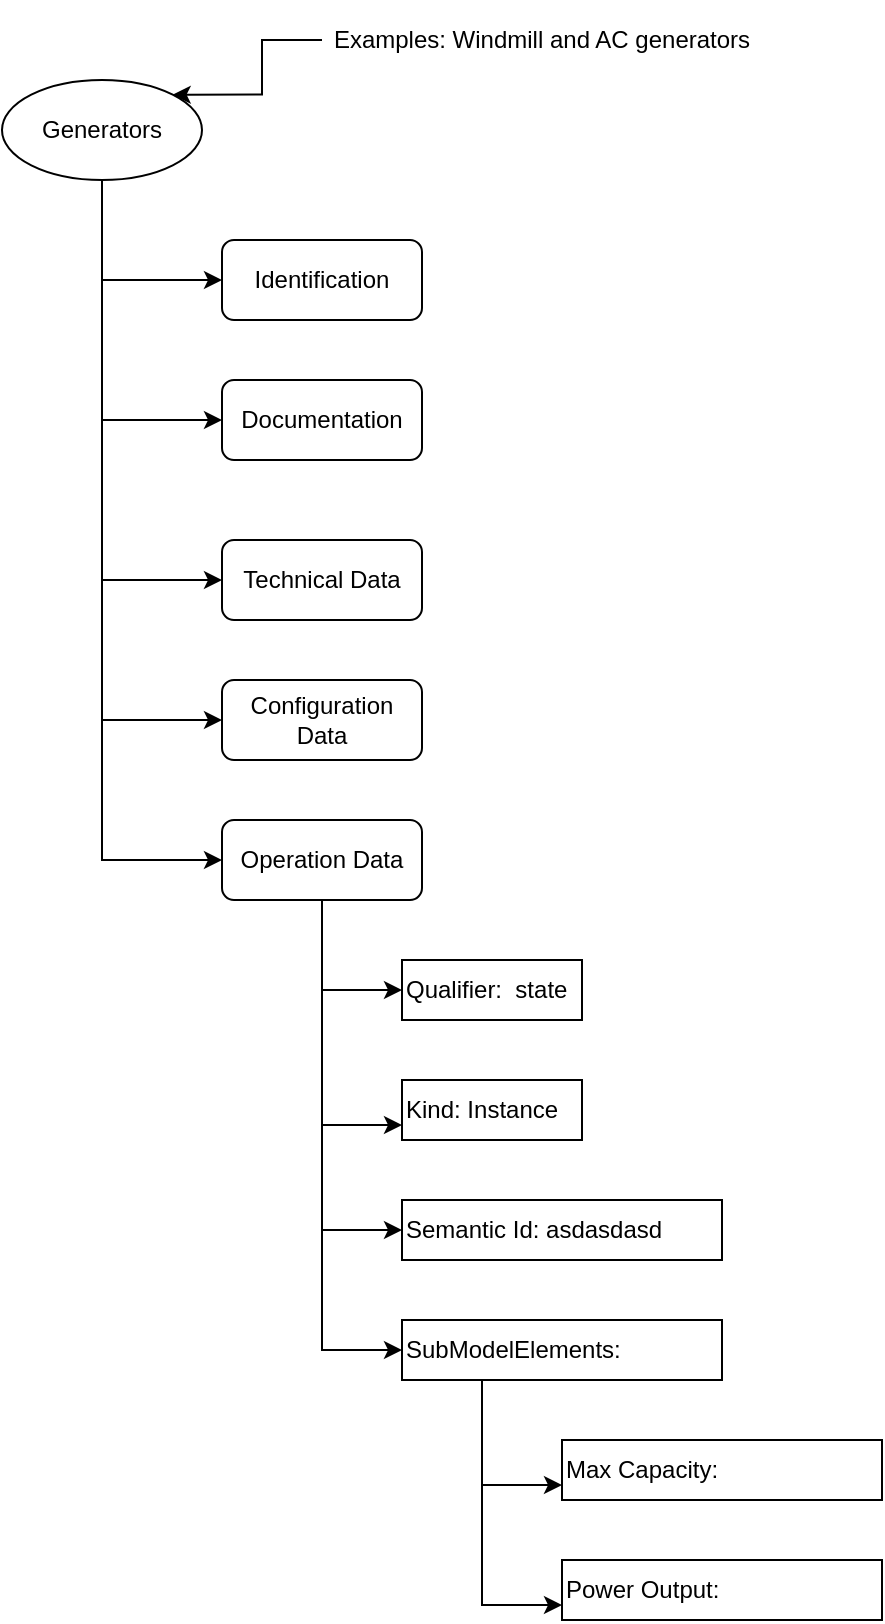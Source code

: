 <mxfile version="13.6.2" type="device"><diagram id="zv80WoO__7kiTTWxMIjm" name="Page-1"><mxGraphModel dx="1422" dy="822" grid="1" gridSize="10" guides="1" tooltips="1" connect="1" arrows="1" fold="1" page="1" pageScale="1" pageWidth="850" pageHeight="1100" math="0" shadow="0"><root><mxCell id="0"/><mxCell id="1" parent="0"/><mxCell id="67pwPuv0dFC2S8IbsT_--9" style="edgeStyle=orthogonalEdgeStyle;rounded=0;orthogonalLoop=1;jettySize=auto;html=1;exitX=0.5;exitY=1;exitDx=0;exitDy=0;entryX=0;entryY=0.5;entryDx=0;entryDy=0;" edge="1" parent="1" source="67pwPuv0dFC2S8IbsT_--1" target="67pwPuv0dFC2S8IbsT_--2"><mxGeometry relative="1" as="geometry"/></mxCell><mxCell id="67pwPuv0dFC2S8IbsT_--10" style="edgeStyle=orthogonalEdgeStyle;rounded=0;orthogonalLoop=1;jettySize=auto;html=1;exitX=0.5;exitY=1;exitDx=0;exitDy=0;entryX=0;entryY=0.5;entryDx=0;entryDy=0;" edge="1" parent="1" source="67pwPuv0dFC2S8IbsT_--1" target="67pwPuv0dFC2S8IbsT_--3"><mxGeometry relative="1" as="geometry"/></mxCell><mxCell id="67pwPuv0dFC2S8IbsT_--11" style="edgeStyle=orthogonalEdgeStyle;rounded=0;orthogonalLoop=1;jettySize=auto;html=1;exitX=0.5;exitY=1;exitDx=0;exitDy=0;entryX=0;entryY=0.5;entryDx=0;entryDy=0;" edge="1" parent="1" source="67pwPuv0dFC2S8IbsT_--1" target="67pwPuv0dFC2S8IbsT_--4"><mxGeometry relative="1" as="geometry"/></mxCell><mxCell id="67pwPuv0dFC2S8IbsT_--12" style="edgeStyle=orthogonalEdgeStyle;rounded=0;orthogonalLoop=1;jettySize=auto;html=1;exitX=0.5;exitY=1;exitDx=0;exitDy=0;entryX=0;entryY=0.5;entryDx=0;entryDy=0;" edge="1" parent="1" source="67pwPuv0dFC2S8IbsT_--1" target="67pwPuv0dFC2S8IbsT_--7"><mxGeometry relative="1" as="geometry"/></mxCell><mxCell id="67pwPuv0dFC2S8IbsT_--13" style="edgeStyle=orthogonalEdgeStyle;rounded=0;orthogonalLoop=1;jettySize=auto;html=1;exitX=0.5;exitY=1;exitDx=0;exitDy=0;entryX=0;entryY=0.5;entryDx=0;entryDy=0;" edge="1" parent="1" source="67pwPuv0dFC2S8IbsT_--1" target="67pwPuv0dFC2S8IbsT_--5"><mxGeometry relative="1" as="geometry"/></mxCell><mxCell id="67pwPuv0dFC2S8IbsT_--1" value="Generators" style="ellipse;whiteSpace=wrap;html=1;" vertex="1" parent="1"><mxGeometry x="120" y="80" width="100" height="50" as="geometry"/></mxCell><mxCell id="67pwPuv0dFC2S8IbsT_--2" value="Identification" style="rounded=1;whiteSpace=wrap;html=1;" vertex="1" parent="1"><mxGeometry x="230" y="160" width="100" height="40" as="geometry"/></mxCell><mxCell id="67pwPuv0dFC2S8IbsT_--3" value="Documentation" style="rounded=1;whiteSpace=wrap;html=1;" vertex="1" parent="1"><mxGeometry x="230" y="230" width="100" height="40" as="geometry"/></mxCell><mxCell id="67pwPuv0dFC2S8IbsT_--4" value="Technical Data" style="rounded=1;whiteSpace=wrap;html=1;" vertex="1" parent="1"><mxGeometry x="230" y="310" width="100" height="40" as="geometry"/></mxCell><mxCell id="67pwPuv0dFC2S8IbsT_--16" style="edgeStyle=orthogonalEdgeStyle;rounded=0;orthogonalLoop=1;jettySize=auto;html=1;entryX=0;entryY=0.5;entryDx=0;entryDy=0;" edge="1" parent="1" source="67pwPuv0dFC2S8IbsT_--5" target="67pwPuv0dFC2S8IbsT_--15"><mxGeometry relative="1" as="geometry"/></mxCell><mxCell id="67pwPuv0dFC2S8IbsT_--20" style="edgeStyle=orthogonalEdgeStyle;rounded=0;orthogonalLoop=1;jettySize=auto;html=1;exitX=0.5;exitY=1;exitDx=0;exitDy=0;entryX=0;entryY=0.75;entryDx=0;entryDy=0;" edge="1" parent="1" source="67pwPuv0dFC2S8IbsT_--5" target="67pwPuv0dFC2S8IbsT_--17"><mxGeometry relative="1" as="geometry"/></mxCell><mxCell id="67pwPuv0dFC2S8IbsT_--21" style="edgeStyle=orthogonalEdgeStyle;rounded=0;orthogonalLoop=1;jettySize=auto;html=1;exitX=0.5;exitY=1;exitDx=0;exitDy=0;entryX=0;entryY=0.5;entryDx=0;entryDy=0;" edge="1" parent="1" source="67pwPuv0dFC2S8IbsT_--5" target="67pwPuv0dFC2S8IbsT_--18"><mxGeometry relative="1" as="geometry"/></mxCell><mxCell id="67pwPuv0dFC2S8IbsT_--22" style="edgeStyle=orthogonalEdgeStyle;rounded=0;orthogonalLoop=1;jettySize=auto;html=1;exitX=0.5;exitY=1;exitDx=0;exitDy=0;entryX=0;entryY=0.5;entryDx=0;entryDy=0;" edge="1" parent="1" source="67pwPuv0dFC2S8IbsT_--5" target="67pwPuv0dFC2S8IbsT_--19"><mxGeometry relative="1" as="geometry"/></mxCell><mxCell id="67pwPuv0dFC2S8IbsT_--5" value="Operation Data" style="rounded=1;whiteSpace=wrap;html=1;" vertex="1" parent="1"><mxGeometry x="230" y="450" width="100" height="40" as="geometry"/></mxCell><mxCell id="67pwPuv0dFC2S8IbsT_--7" value="Configuration Data" style="rounded=1;whiteSpace=wrap;html=1;" vertex="1" parent="1"><mxGeometry x="230" y="380" width="100" height="40" as="geometry"/></mxCell><mxCell id="67pwPuv0dFC2S8IbsT_--15" value="Qualifier:&amp;nbsp; state" style="rounded=0;whiteSpace=wrap;html=1;align=left;" vertex="1" parent="1"><mxGeometry x="320" y="520" width="90" height="30" as="geometry"/></mxCell><mxCell id="67pwPuv0dFC2S8IbsT_--17" value="Kind: Instance" style="rounded=0;whiteSpace=wrap;html=1;align=left;" vertex="1" parent="1"><mxGeometry x="320" y="580" width="90" height="30" as="geometry"/></mxCell><mxCell id="67pwPuv0dFC2S8IbsT_--18" value="Semantic Id: asdasdasd" style="rounded=0;whiteSpace=wrap;html=1;align=left;" vertex="1" parent="1"><mxGeometry x="320" y="640" width="160" height="30" as="geometry"/></mxCell><mxCell id="67pwPuv0dFC2S8IbsT_--26" style="edgeStyle=orthogonalEdgeStyle;rounded=0;orthogonalLoop=1;jettySize=auto;html=1;exitX=0.25;exitY=1;exitDx=0;exitDy=0;entryX=0;entryY=0.75;entryDx=0;entryDy=0;" edge="1" parent="1" source="67pwPuv0dFC2S8IbsT_--19" target="67pwPuv0dFC2S8IbsT_--23"><mxGeometry relative="1" as="geometry"/></mxCell><mxCell id="67pwPuv0dFC2S8IbsT_--27" style="edgeStyle=orthogonalEdgeStyle;rounded=0;orthogonalLoop=1;jettySize=auto;html=1;exitX=0.25;exitY=1;exitDx=0;exitDy=0;entryX=0;entryY=0.75;entryDx=0;entryDy=0;" edge="1" parent="1" source="67pwPuv0dFC2S8IbsT_--19" target="67pwPuv0dFC2S8IbsT_--24"><mxGeometry relative="1" as="geometry"/></mxCell><mxCell id="67pwPuv0dFC2S8IbsT_--19" value="SubModelElements:" style="rounded=0;whiteSpace=wrap;html=1;align=left;" vertex="1" parent="1"><mxGeometry x="320" y="700" width="160" height="30" as="geometry"/></mxCell><mxCell id="67pwPuv0dFC2S8IbsT_--23" value="Max Capacity:" style="rounded=0;whiteSpace=wrap;html=1;align=left;" vertex="1" parent="1"><mxGeometry x="400" y="760" width="160" height="30" as="geometry"/></mxCell><mxCell id="67pwPuv0dFC2S8IbsT_--24" value="Power Output:" style="rounded=0;whiteSpace=wrap;html=1;align=left;" vertex="1" parent="1"><mxGeometry x="400" y="820" width="160" height="30" as="geometry"/></mxCell><mxCell id="67pwPuv0dFC2S8IbsT_--32" style="edgeStyle=orthogonalEdgeStyle;rounded=0;orthogonalLoop=1;jettySize=auto;html=1;entryX=1;entryY=0;entryDx=0;entryDy=0;" edge="1" parent="1" source="67pwPuv0dFC2S8IbsT_--31" target="67pwPuv0dFC2S8IbsT_--1"><mxGeometry relative="1" as="geometry"/></mxCell><mxCell id="67pwPuv0dFC2S8IbsT_--31" value="Examples: Windmill and AC generators" style="text;html=1;strokeColor=none;fillColor=none;align=center;verticalAlign=middle;whiteSpace=wrap;rounded=0;" vertex="1" parent="1"><mxGeometry x="280" y="40" width="220" height="40" as="geometry"/></mxCell></root></mxGraphModel></diagram></mxfile>